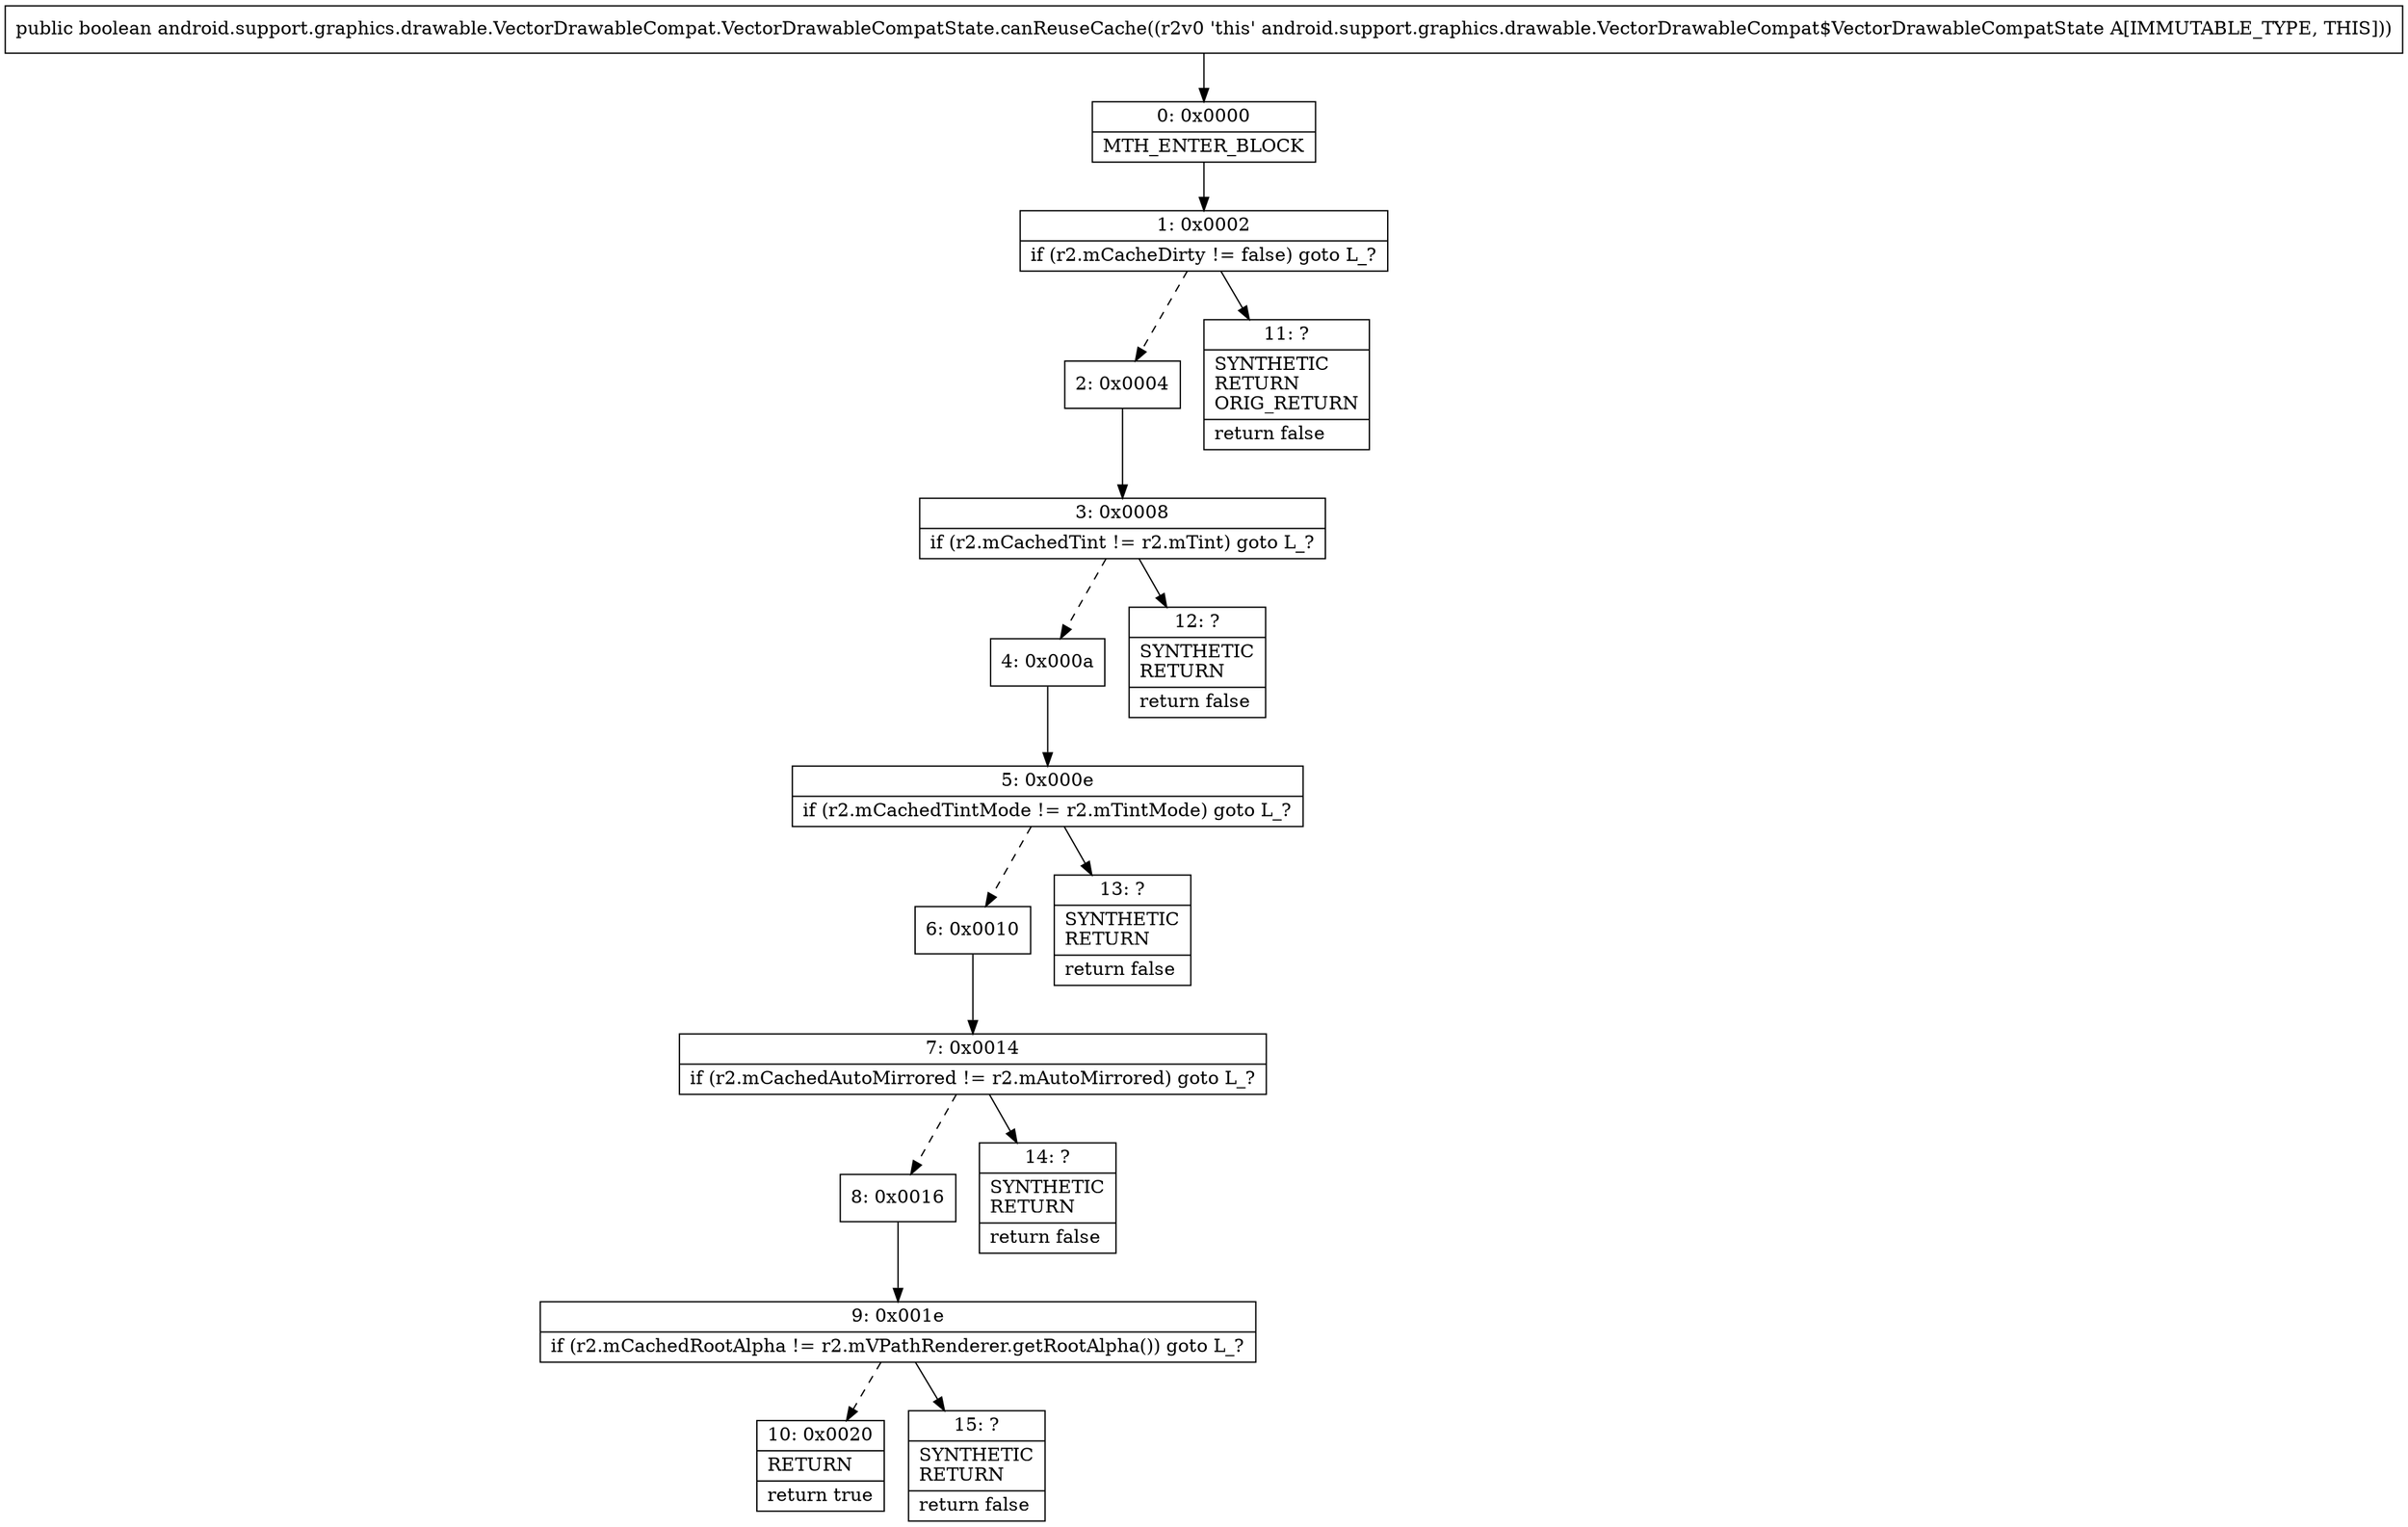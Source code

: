 digraph "CFG forandroid.support.graphics.drawable.VectorDrawableCompat.VectorDrawableCompatState.canReuseCache()Z" {
Node_0 [shape=record,label="{0\:\ 0x0000|MTH_ENTER_BLOCK\l}"];
Node_1 [shape=record,label="{1\:\ 0x0002|if (r2.mCacheDirty != false) goto L_?\l}"];
Node_2 [shape=record,label="{2\:\ 0x0004}"];
Node_3 [shape=record,label="{3\:\ 0x0008|if (r2.mCachedTint != r2.mTint) goto L_?\l}"];
Node_4 [shape=record,label="{4\:\ 0x000a}"];
Node_5 [shape=record,label="{5\:\ 0x000e|if (r2.mCachedTintMode != r2.mTintMode) goto L_?\l}"];
Node_6 [shape=record,label="{6\:\ 0x0010}"];
Node_7 [shape=record,label="{7\:\ 0x0014|if (r2.mCachedAutoMirrored != r2.mAutoMirrored) goto L_?\l}"];
Node_8 [shape=record,label="{8\:\ 0x0016}"];
Node_9 [shape=record,label="{9\:\ 0x001e|if (r2.mCachedRootAlpha != r2.mVPathRenderer.getRootAlpha()) goto L_?\l}"];
Node_10 [shape=record,label="{10\:\ 0x0020|RETURN\l|return true\l}"];
Node_11 [shape=record,label="{11\:\ ?|SYNTHETIC\lRETURN\lORIG_RETURN\l|return false\l}"];
Node_12 [shape=record,label="{12\:\ ?|SYNTHETIC\lRETURN\l|return false\l}"];
Node_13 [shape=record,label="{13\:\ ?|SYNTHETIC\lRETURN\l|return false\l}"];
Node_14 [shape=record,label="{14\:\ ?|SYNTHETIC\lRETURN\l|return false\l}"];
Node_15 [shape=record,label="{15\:\ ?|SYNTHETIC\lRETURN\l|return false\l}"];
MethodNode[shape=record,label="{public boolean android.support.graphics.drawable.VectorDrawableCompat.VectorDrawableCompatState.canReuseCache((r2v0 'this' android.support.graphics.drawable.VectorDrawableCompat$VectorDrawableCompatState A[IMMUTABLE_TYPE, THIS])) }"];
MethodNode -> Node_0;
Node_0 -> Node_1;
Node_1 -> Node_2[style=dashed];
Node_1 -> Node_11;
Node_2 -> Node_3;
Node_3 -> Node_4[style=dashed];
Node_3 -> Node_12;
Node_4 -> Node_5;
Node_5 -> Node_6[style=dashed];
Node_5 -> Node_13;
Node_6 -> Node_7;
Node_7 -> Node_8[style=dashed];
Node_7 -> Node_14;
Node_8 -> Node_9;
Node_9 -> Node_10[style=dashed];
Node_9 -> Node_15;
}

